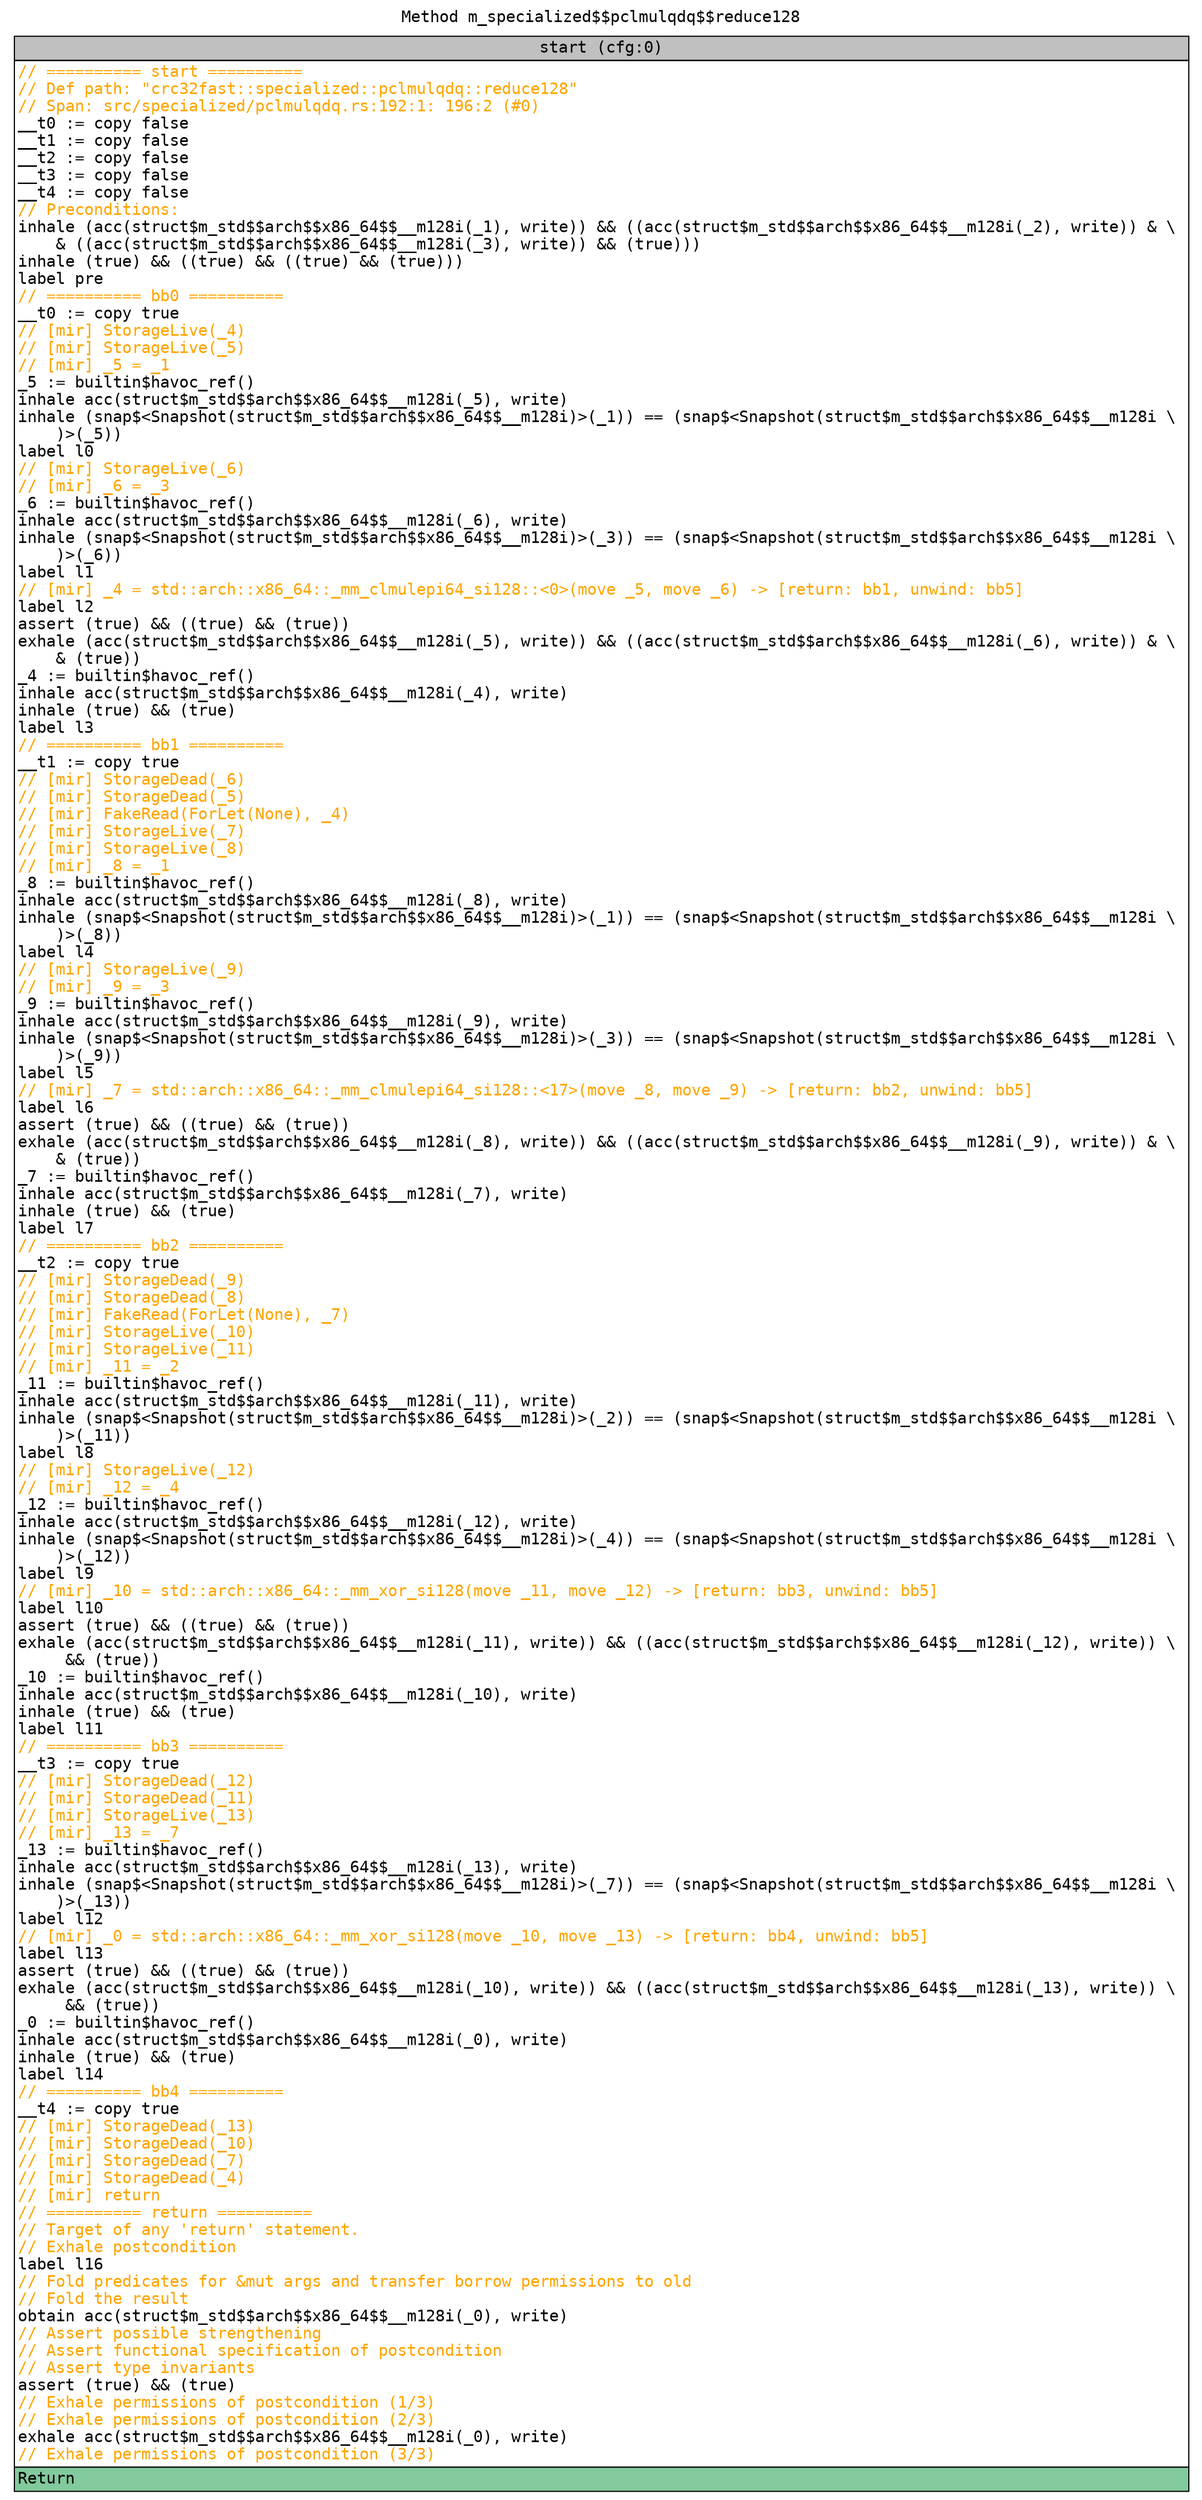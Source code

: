 digraph CFG {
graph [fontname=monospace];
node [fontname=monospace];
edge [fontname=monospace];
labelloc="t";
label="Method m_specialized$$pclmulqdq$$reduce128";
"block_start" [shape=none,label=<<table border="0" cellborder="1" cellspacing="0"><tr><td bgcolor="gray" align="center">start (cfg:0)</td></tr><tr><td align="left" balign="left"><font color="orange">// ========== start ==========</font><br/><font color="orange">// Def path: "crc32fast::specialized::pclmulqdq::reduce128"</font><br/><font color="orange">// Span: src/specialized/pclmulqdq.rs:192:1: 196:2 (#0)</font><br/>__t0 := copy false<br/>__t1 := copy false<br/>__t2 := copy false<br/>__t3 := copy false<br/>__t4 := copy false<br/><font color="orange">// Preconditions:</font><br/>inhale (acc(struct$m_std$$arch$$x86_64$$__m128i(_1), write)) &amp;&amp; ((acc(struct$m_std$$arch$$x86_64$$__m128i(_2), write)) &amp; \ <br/>    &amp; ((acc(struct$m_std$$arch$$x86_64$$__m128i(_3), write)) &amp;&amp; (true)))<br/>inhale (true) &amp;&amp; ((true) &amp;&amp; ((true) &amp;&amp; (true)))<br/>label pre<br/><font color="orange">// ========== bb0 ==========</font><br/>__t0 := copy true<br/><font color="orange">// [mir] StorageLive(_4)</font><br/><font color="orange">// [mir] StorageLive(_5)</font><br/><font color="orange">// [mir] _5 = _1</font><br/>_5 := builtin$havoc_ref()<br/>inhale acc(struct$m_std$$arch$$x86_64$$__m128i(_5), write)<br/>inhale (snap$&lt;Snapshot(struct$m_std$$arch$$x86_64$$__m128i)&gt;(_1)) == (snap$&lt;Snapshot(struct$m_std$$arch$$x86_64$$__m128i \ <br/>    )&gt;(_5))<br/>label l0<br/><font color="orange">// [mir] StorageLive(_6)</font><br/><font color="orange">// [mir] _6 = _3</font><br/>_6 := builtin$havoc_ref()<br/>inhale acc(struct$m_std$$arch$$x86_64$$__m128i(_6), write)<br/>inhale (snap$&lt;Snapshot(struct$m_std$$arch$$x86_64$$__m128i)&gt;(_3)) == (snap$&lt;Snapshot(struct$m_std$$arch$$x86_64$$__m128i \ <br/>    )&gt;(_6))<br/>label l1<br/><font color="orange">// [mir] _4 = std::arch::x86_64::_mm_clmulepi64_si128::&lt;0&gt;(move _5, move _6) -&gt; [return: bb1, unwind: bb5]</font><br/>label l2<br/>assert (true) &amp;&amp; ((true) &amp;&amp; (true))<br/>exhale (acc(struct$m_std$$arch$$x86_64$$__m128i(_5), write)) &amp;&amp; ((acc(struct$m_std$$arch$$x86_64$$__m128i(_6), write)) &amp; \ <br/>    &amp; (true))<br/>_4 := builtin$havoc_ref()<br/>inhale acc(struct$m_std$$arch$$x86_64$$__m128i(_4), write)<br/>inhale (true) &amp;&amp; (true)<br/>label l3<br/><font color="orange">// ========== bb1 ==========</font><br/>__t1 := copy true<br/><font color="orange">// [mir] StorageDead(_6)</font><br/><font color="orange">// [mir] StorageDead(_5)</font><br/><font color="orange">// [mir] FakeRead(ForLet(None), _4)</font><br/><font color="orange">// [mir] StorageLive(_7)</font><br/><font color="orange">// [mir] StorageLive(_8)</font><br/><font color="orange">// [mir] _8 = _1</font><br/>_8 := builtin$havoc_ref()<br/>inhale acc(struct$m_std$$arch$$x86_64$$__m128i(_8), write)<br/>inhale (snap$&lt;Snapshot(struct$m_std$$arch$$x86_64$$__m128i)&gt;(_1)) == (snap$&lt;Snapshot(struct$m_std$$arch$$x86_64$$__m128i \ <br/>    )&gt;(_8))<br/>label l4<br/><font color="orange">// [mir] StorageLive(_9)</font><br/><font color="orange">// [mir] _9 = _3</font><br/>_9 := builtin$havoc_ref()<br/>inhale acc(struct$m_std$$arch$$x86_64$$__m128i(_9), write)<br/>inhale (snap$&lt;Snapshot(struct$m_std$$arch$$x86_64$$__m128i)&gt;(_3)) == (snap$&lt;Snapshot(struct$m_std$$arch$$x86_64$$__m128i \ <br/>    )&gt;(_9))<br/>label l5<br/><font color="orange">// [mir] _7 = std::arch::x86_64::_mm_clmulepi64_si128::&lt;17&gt;(move _8, move _9) -&gt; [return: bb2, unwind: bb5]</font><br/>label l6<br/>assert (true) &amp;&amp; ((true) &amp;&amp; (true))<br/>exhale (acc(struct$m_std$$arch$$x86_64$$__m128i(_8), write)) &amp;&amp; ((acc(struct$m_std$$arch$$x86_64$$__m128i(_9), write)) &amp; \ <br/>    &amp; (true))<br/>_7 := builtin$havoc_ref()<br/>inhale acc(struct$m_std$$arch$$x86_64$$__m128i(_7), write)<br/>inhale (true) &amp;&amp; (true)<br/>label l7<br/><font color="orange">// ========== bb2 ==========</font><br/>__t2 := copy true<br/><font color="orange">// [mir] StorageDead(_9)</font><br/><font color="orange">// [mir] StorageDead(_8)</font><br/><font color="orange">// [mir] FakeRead(ForLet(None), _7)</font><br/><font color="orange">// [mir] StorageLive(_10)</font><br/><font color="orange">// [mir] StorageLive(_11)</font><br/><font color="orange">// [mir] _11 = _2</font><br/>_11 := builtin$havoc_ref()<br/>inhale acc(struct$m_std$$arch$$x86_64$$__m128i(_11), write)<br/>inhale (snap$&lt;Snapshot(struct$m_std$$arch$$x86_64$$__m128i)&gt;(_2)) == (snap$&lt;Snapshot(struct$m_std$$arch$$x86_64$$__m128i \ <br/>    )&gt;(_11))<br/>label l8<br/><font color="orange">// [mir] StorageLive(_12)</font><br/><font color="orange">// [mir] _12 = _4</font><br/>_12 := builtin$havoc_ref()<br/>inhale acc(struct$m_std$$arch$$x86_64$$__m128i(_12), write)<br/>inhale (snap$&lt;Snapshot(struct$m_std$$arch$$x86_64$$__m128i)&gt;(_4)) == (snap$&lt;Snapshot(struct$m_std$$arch$$x86_64$$__m128i \ <br/>    )&gt;(_12))<br/>label l9<br/><font color="orange">// [mir] _10 = std::arch::x86_64::_mm_xor_si128(move _11, move _12) -&gt; [return: bb3, unwind: bb5]</font><br/>label l10<br/>assert (true) &amp;&amp; ((true) &amp;&amp; (true))<br/>exhale (acc(struct$m_std$$arch$$x86_64$$__m128i(_11), write)) &amp;&amp; ((acc(struct$m_std$$arch$$x86_64$$__m128i(_12), write)) \ <br/>     &amp;&amp; (true))<br/>_10 := builtin$havoc_ref()<br/>inhale acc(struct$m_std$$arch$$x86_64$$__m128i(_10), write)<br/>inhale (true) &amp;&amp; (true)<br/>label l11<br/><font color="orange">// ========== bb3 ==========</font><br/>__t3 := copy true<br/><font color="orange">// [mir] StorageDead(_12)</font><br/><font color="orange">// [mir] StorageDead(_11)</font><br/><font color="orange">// [mir] StorageLive(_13)</font><br/><font color="orange">// [mir] _13 = _7</font><br/>_13 := builtin$havoc_ref()<br/>inhale acc(struct$m_std$$arch$$x86_64$$__m128i(_13), write)<br/>inhale (snap$&lt;Snapshot(struct$m_std$$arch$$x86_64$$__m128i)&gt;(_7)) == (snap$&lt;Snapshot(struct$m_std$$arch$$x86_64$$__m128i \ <br/>    )&gt;(_13))<br/>label l12<br/><font color="orange">// [mir] _0 = std::arch::x86_64::_mm_xor_si128(move _10, move _13) -&gt; [return: bb4, unwind: bb5]</font><br/>label l13<br/>assert (true) &amp;&amp; ((true) &amp;&amp; (true))<br/>exhale (acc(struct$m_std$$arch$$x86_64$$__m128i(_10), write)) &amp;&amp; ((acc(struct$m_std$$arch$$x86_64$$__m128i(_13), write)) \ <br/>     &amp;&amp; (true))<br/>_0 := builtin$havoc_ref()<br/>inhale acc(struct$m_std$$arch$$x86_64$$__m128i(_0), write)<br/>inhale (true) &amp;&amp; (true)<br/>label l14<br/><font color="orange">// ========== bb4 ==========</font><br/>__t4 := copy true<br/><font color="orange">// [mir] StorageDead(_13)</font><br/><font color="orange">// [mir] StorageDead(_10)</font><br/><font color="orange">// [mir] StorageDead(_7)</font><br/><font color="orange">// [mir] StorageDead(_4)</font><br/><font color="orange">// [mir] return</font><br/><font color="orange">// ========== return ==========</font><br/><font color="orange">// Target of any 'return' statement.</font><br/><font color="orange">// Exhale postcondition</font><br/>label l16<br/><font color="orange">// Fold predicates for &amp;mut args and transfer borrow permissions to old</font><br/><font color="orange">// Fold the result</font><br/>obtain acc(struct$m_std$$arch$$x86_64$$__m128i(_0), write)<br/><font color="orange">// Assert possible strengthening</font><br/><font color="orange">// Assert functional specification of postcondition</font><br/><font color="orange">// Assert type invariants</font><br/>assert (true) &amp;&amp; (true)<br/><font color="orange">// Exhale permissions of postcondition (1/3)</font><br/><font color="orange">// Exhale permissions of postcondition (2/3)</font><br/>exhale acc(struct$m_std$$arch$$x86_64$$__m128i(_0), write)<br/><font color="orange">// Exhale permissions of postcondition (3/3)</font></td></tr><tr><td align="left" bgcolor="#82CA9D">Return<br/></td></tr></table>>];
}
